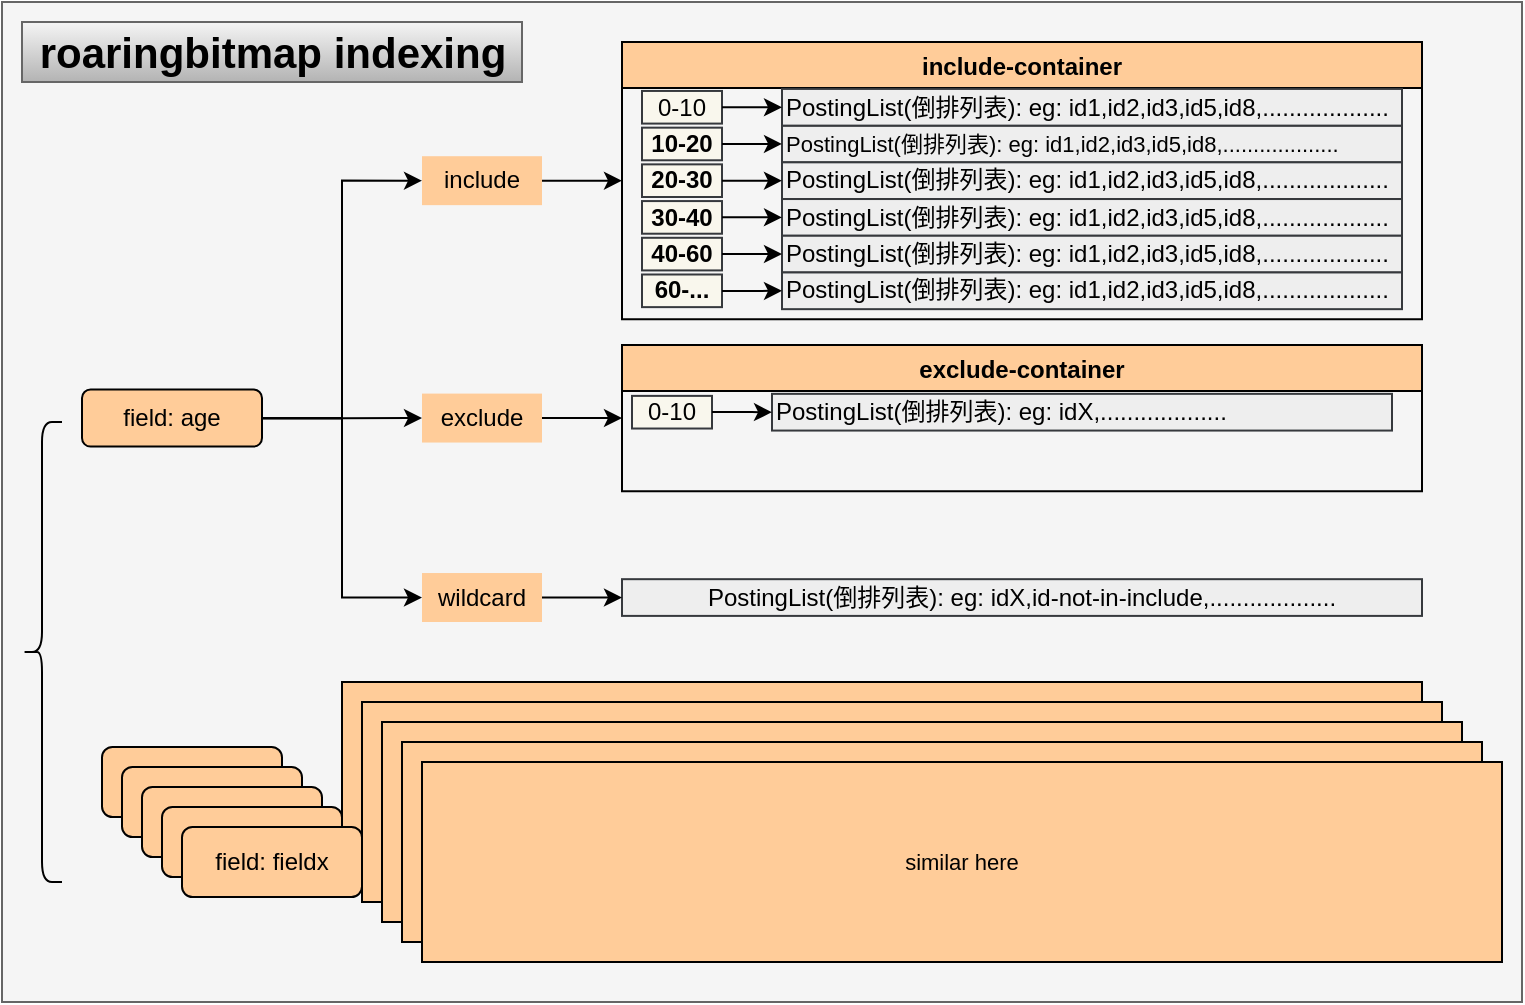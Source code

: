 <mxfile version="14.6.13" type="device"><diagram id="EhiIYZYZR8wRfZ1zWmKJ" name="第 1 页"><mxGraphModel dx="1106" dy="833" grid="1" gridSize="10" guides="1" tooltips="1" connect="1" arrows="1" fold="1" page="1" pageScale="1" pageWidth="827" pageHeight="1169" math="0" shadow="0"><root><mxCell id="0"/><mxCell id="1" parent="0"/><mxCell id="tl1zxeM5asTCEZGyk0Uj-176" value="" style="rounded=0;whiteSpace=wrap;html=1;fontSize=11;fillColor=#f5f5f5;strokeColor=#666666;fontColor=#333333;" parent="1" vertex="1"><mxGeometry x="30" y="230" width="760" height="500" as="geometry"/></mxCell><mxCell id="tl1zxeM5asTCEZGyk0Uj-56" value="" style="shape=curlyBracket;whiteSpace=wrap;html=1;rounded=1;fontSize=11;fillColor=#FFCC99;" parent="1" vertex="1"><mxGeometry x="40" y="440" width="20" height="230" as="geometry"/></mxCell><mxCell id="tl1zxeM5asTCEZGyk0Uj-95" value="same struct here" style="rounded=0;whiteSpace=wrap;html=1;fontSize=11;fillColor=#FFCC99;" parent="1" vertex="1"><mxGeometry x="200" y="570" width="540" height="100" as="geometry"/></mxCell><mxCell id="tl1zxeM5asTCEZGyk0Uj-133" value="field: roomid" style="rounded=1;whiteSpace=wrap;html=1;fillColor=#FFCC99;" parent="1" vertex="1"><mxGeometry x="80" y="602.5" width="90" height="35" as="geometry"/></mxCell><mxCell id="tl1zxeM5asTCEZGyk0Uj-150" value="same struct here" style="rounded=0;whiteSpace=wrap;html=1;fontSize=11;fillColor=#FFCC99;" parent="1" vertex="1"><mxGeometry x="210" y="580" width="540" height="100" as="geometry"/></mxCell><mxCell id="tl1zxeM5asTCEZGyk0Uj-152" value="field: roomid" style="rounded=1;whiteSpace=wrap;html=1;fillColor=#FFCC99;" parent="1" vertex="1"><mxGeometry x="90" y="612.5" width="90" height="35" as="geometry"/></mxCell><mxCell id="tl1zxeM5asTCEZGyk0Uj-153" value="same struct here" style="rounded=0;whiteSpace=wrap;html=1;fontSize=11;fillColor=#FFCC99;" parent="1" vertex="1"><mxGeometry x="220" y="590" width="540" height="100" as="geometry"/></mxCell><mxCell id="tl1zxeM5asTCEZGyk0Uj-155" value="field: roomid" style="rounded=1;whiteSpace=wrap;html=1;fillColor=#FFCC99;" parent="1" vertex="1"><mxGeometry x="100" y="622.5" width="90" height="35" as="geometry"/></mxCell><mxCell id="tl1zxeM5asTCEZGyk0Uj-156" value="same struct here" style="rounded=0;whiteSpace=wrap;html=1;fontSize=11;fillColor=#FFCC99;" parent="1" vertex="1"><mxGeometry x="230" y="600" width="540" height="100" as="geometry"/></mxCell><mxCell id="tl1zxeM5asTCEZGyk0Uj-158" value="field: roomid" style="rounded=1;whiteSpace=wrap;html=1;fillColor=#FFCC99;" parent="1" vertex="1"><mxGeometry x="110" y="632.5" width="90" height="35" as="geometry"/></mxCell><mxCell id="tl1zxeM5asTCEZGyk0Uj-159" value="similar here" style="rounded=0;whiteSpace=wrap;html=1;fontSize=11;fillColor=#FFCC99;" parent="1" vertex="1"><mxGeometry x="240" y="610" width="540" height="100" as="geometry"/></mxCell><mxCell id="tl1zxeM5asTCEZGyk0Uj-161" value="field: fieldx" style="rounded=1;whiteSpace=wrap;html=1;fillColor=#FFCC99;" parent="1" vertex="1"><mxGeometry x="120" y="642.5" width="90" height="35" as="geometry"/></mxCell><mxCell id="tl1zxeM5asTCEZGyk0Uj-5" value="include" style="text;html=1;strokeColor=none;fillColor=#FFCC99;align=center;verticalAlign=middle;whiteSpace=wrap;rounded=0;" parent="1" vertex="1"><mxGeometry x="240" y="307.105" width="60" height="24.474" as="geometry"/></mxCell><mxCell id="tl1zxeM5asTCEZGyk0Uj-6" value="exclude" style="text;html=1;strokeColor=none;fillColor=#FFCC99;align=center;verticalAlign=middle;whiteSpace=wrap;rounded=0;" parent="1" vertex="1"><mxGeometry x="240" y="425.789" width="60" height="24.474" as="geometry"/></mxCell><mxCell id="tl1zxeM5asTCEZGyk0Uj-7" value="wildcard" style="text;html=1;strokeColor=none;fillColor=#FFCC99;align=center;verticalAlign=middle;whiteSpace=wrap;rounded=0;" parent="1" vertex="1"><mxGeometry x="240" y="515.526" width="60" height="24.474" as="geometry"/></mxCell><mxCell id="tl1zxeM5asTCEZGyk0Uj-10" style="edgeStyle=orthogonalEdgeStyle;rounded=0;orthogonalLoop=1;jettySize=auto;html=1;entryX=0;entryY=0.5;entryDx=0;entryDy=0;" parent="1" source="tl1zxeM5asTCEZGyk0Uj-9" target="tl1zxeM5asTCEZGyk0Uj-5" edge="1"><mxGeometry relative="1" as="geometry"/></mxCell><mxCell id="tl1zxeM5asTCEZGyk0Uj-11" style="edgeStyle=orthogonalEdgeStyle;rounded=0;orthogonalLoop=1;jettySize=auto;html=1;entryX=0;entryY=0.5;entryDx=0;entryDy=0;" parent="1" source="tl1zxeM5asTCEZGyk0Uj-9" target="tl1zxeM5asTCEZGyk0Uj-6" edge="1"><mxGeometry relative="1" as="geometry"/></mxCell><mxCell id="tl1zxeM5asTCEZGyk0Uj-12" style="edgeStyle=orthogonalEdgeStyle;rounded=0;orthogonalLoop=1;jettySize=auto;html=1;entryX=0;entryY=0.5;entryDx=0;entryDy=0;" parent="1" source="tl1zxeM5asTCEZGyk0Uj-9" target="tl1zxeM5asTCEZGyk0Uj-7" edge="1"><mxGeometry relative="1" as="geometry"/></mxCell><mxCell id="tl1zxeM5asTCEZGyk0Uj-9" value="field: age" style="rounded=1;whiteSpace=wrap;html=1;fillColor=#FFCC99;" parent="1" vertex="1"><mxGeometry x="70" y="423.75" width="90" height="28.553" as="geometry"/></mxCell><mxCell id="tl1zxeM5asTCEZGyk0Uj-26" value="include-container" style="swimlane;fillColor=#FFCC99;" parent="1" vertex="1"><mxGeometry x="340" y="250" width="400" height="138.68" as="geometry"><mxRectangle x="360" y="-50" width="90" height="23" as="alternateBounds"/></mxGeometry></mxCell><mxCell id="tl1zxeM5asTCEZGyk0Uj-37" value="10-20" style="text;html=1;strokeColor=#36393d;fillColor=#f9f7ed;align=center;verticalAlign=middle;whiteSpace=wrap;rounded=0;fontStyle=1" parent="tl1zxeM5asTCEZGyk0Uj-26" vertex="1"><mxGeometry x="10" y="42.829" width="40" height="16.316" as="geometry"/></mxCell><mxCell id="tl1zxeM5asTCEZGyk0Uj-38" value="&lt;font style=&quot;font-size: 11px; font-weight: normal;&quot;&gt;PostingList(倒排列表): eg: id1,id2,id3,id5,id8,...................&lt;/font&gt;" style="whiteSpace=wrap;html=1;fillColor=#eeeeee;strokeColor=#36393d;rounded=0;fontStyle=1;align=left;" parent="tl1zxeM5asTCEZGyk0Uj-26" vertex="1"><mxGeometry x="80" y="41.809" width="310" height="18.355" as="geometry"/></mxCell><mxCell id="tl1zxeM5asTCEZGyk0Uj-36" style="edgeStyle=orthogonalEdgeStyle;rounded=0;orthogonalLoop=1;jettySize=auto;html=1;entryX=0;entryY=0.5;entryDx=0;entryDy=0;fontStyle=1" parent="tl1zxeM5asTCEZGyk0Uj-26" source="tl1zxeM5asTCEZGyk0Uj-37" target="tl1zxeM5asTCEZGyk0Uj-38" edge="1"><mxGeometry relative="1" as="geometry"/></mxCell><mxCell id="tl1zxeM5asTCEZGyk0Uj-39" value="20-30" style="text;html=1;strokeColor=#36393d;fillColor=#f9f7ed;align=center;verticalAlign=middle;whiteSpace=wrap;rounded=0;fontStyle=1" parent="tl1zxeM5asTCEZGyk0Uj-26" vertex="1"><mxGeometry x="10" y="61.184" width="40" height="16.316" as="geometry"/></mxCell><mxCell id="tl1zxeM5asTCEZGyk0Uj-40" value="&lt;span style=&quot;font-weight: normal;&quot;&gt;PostingList(倒排列表): eg: id1,id2,id3,id5,id8,...................&lt;/span&gt;" style="whiteSpace=wrap;html=1;fillColor=#eeeeee;strokeColor=#36393d;rounded=0;fontStyle=1;align=left;" parent="tl1zxeM5asTCEZGyk0Uj-26" vertex="1"><mxGeometry x="80" y="60.164" width="310" height="18.355" as="geometry"/></mxCell><mxCell id="tl1zxeM5asTCEZGyk0Uj-41" style="edgeStyle=orthogonalEdgeStyle;rounded=0;orthogonalLoop=1;jettySize=auto;html=1;entryX=0;entryY=0.5;entryDx=0;entryDy=0;fontStyle=1" parent="tl1zxeM5asTCEZGyk0Uj-26" source="tl1zxeM5asTCEZGyk0Uj-39" target="tl1zxeM5asTCEZGyk0Uj-40" edge="1"><mxGeometry relative="1" as="geometry"/></mxCell><mxCell id="tl1zxeM5asTCEZGyk0Uj-42" value="30-40" style="text;html=1;strokeColor=#36393d;fillColor=#f9f7ed;align=center;verticalAlign=middle;whiteSpace=wrap;rounded=0;fontStyle=1" parent="tl1zxeM5asTCEZGyk0Uj-26" vertex="1"><mxGeometry x="10" y="79.539" width="40" height="16.316" as="geometry"/></mxCell><mxCell id="tl1zxeM5asTCEZGyk0Uj-43" value="&lt;span style=&quot;font-weight: normal;&quot;&gt;PostingList(倒排列表): eg: id1,id2,id3,id5,id8,...................&lt;/span&gt;" style="whiteSpace=wrap;html=1;fillColor=#eeeeee;strokeColor=#36393d;rounded=0;fontStyle=1;align=left;" parent="tl1zxeM5asTCEZGyk0Uj-26" vertex="1"><mxGeometry x="80" y="78.52" width="310" height="18.355" as="geometry"/></mxCell><mxCell id="tl1zxeM5asTCEZGyk0Uj-44" style="edgeStyle=orthogonalEdgeStyle;rounded=0;orthogonalLoop=1;jettySize=auto;html=1;entryX=0;entryY=0.5;entryDx=0;entryDy=0;fontStyle=1" parent="tl1zxeM5asTCEZGyk0Uj-26" source="tl1zxeM5asTCEZGyk0Uj-42" target="tl1zxeM5asTCEZGyk0Uj-43" edge="1"><mxGeometry relative="1" as="geometry"/></mxCell><mxCell id="tl1zxeM5asTCEZGyk0Uj-45" value="40-60" style="text;html=1;strokeColor=#36393d;fillColor=#f9f7ed;align=center;verticalAlign=middle;whiteSpace=wrap;rounded=0;fontStyle=1" parent="tl1zxeM5asTCEZGyk0Uj-26" vertex="1"><mxGeometry x="10" y="97.895" width="40" height="16.316" as="geometry"/></mxCell><mxCell id="tl1zxeM5asTCEZGyk0Uj-46" value="&lt;span style=&quot;font-weight: normal;&quot;&gt;PostingList(倒排列表): eg: id1,id2,id3,id5,id8,...................&lt;/span&gt;" style="whiteSpace=wrap;html=1;fillColor=#eeeeee;strokeColor=#36393d;rounded=0;fontStyle=1;align=left;" parent="tl1zxeM5asTCEZGyk0Uj-26" vertex="1"><mxGeometry x="80" y="96.875" width="310" height="18.355" as="geometry"/></mxCell><mxCell id="tl1zxeM5asTCEZGyk0Uj-47" style="edgeStyle=orthogonalEdgeStyle;rounded=0;orthogonalLoop=1;jettySize=auto;html=1;entryX=0;entryY=0.5;entryDx=0;entryDy=0;fontStyle=1" parent="tl1zxeM5asTCEZGyk0Uj-26" source="tl1zxeM5asTCEZGyk0Uj-45" target="tl1zxeM5asTCEZGyk0Uj-46" edge="1"><mxGeometry relative="1" as="geometry"/></mxCell><mxCell id="tl1zxeM5asTCEZGyk0Uj-48" value="60-..." style="text;html=1;strokeColor=#36393d;fillColor=#f9f7ed;align=center;verticalAlign=middle;whiteSpace=wrap;rounded=0;fontStyle=1" parent="tl1zxeM5asTCEZGyk0Uj-26" vertex="1"><mxGeometry x="10" y="116.25" width="40" height="16.316" as="geometry"/></mxCell><mxCell id="tl1zxeM5asTCEZGyk0Uj-49" value="&lt;span style=&quot;font-weight: normal;&quot;&gt;PostingList(倒排列表): eg: id1,id2,id3,id5,id8,...................&lt;/span&gt;" style="whiteSpace=wrap;html=1;fillColor=#eeeeee;strokeColor=#36393d;rounded=0;fontStyle=1;align=left;" parent="tl1zxeM5asTCEZGyk0Uj-26" vertex="1"><mxGeometry x="80" y="115.23" width="310" height="18.355" as="geometry"/></mxCell><mxCell id="tl1zxeM5asTCEZGyk0Uj-50" style="edgeStyle=orthogonalEdgeStyle;rounded=0;orthogonalLoop=1;jettySize=auto;html=1;entryX=0;entryY=0.5;entryDx=0;entryDy=0;fontStyle=1" parent="tl1zxeM5asTCEZGyk0Uj-26" source="tl1zxeM5asTCEZGyk0Uj-48" target="tl1zxeM5asTCEZGyk0Uj-49" edge="1"><mxGeometry relative="1" as="geometry"/></mxCell><mxCell id="tl1zxeM5asTCEZGyk0Uj-51" value="" style="group" parent="tl1zxeM5asTCEZGyk0Uj-26" vertex="1" connectable="0"><mxGeometry x="10" y="23.454" width="380" height="18.355" as="geometry"/></mxCell><mxCell id="tl1zxeM5asTCEZGyk0Uj-33" value="0-10" style="text;html=1;strokeColor=#36393d;fillColor=#f9f7ed;align=center;verticalAlign=middle;whiteSpace=wrap;rounded=0;" parent="tl1zxeM5asTCEZGyk0Uj-51" vertex="1"><mxGeometry y="1.02" width="40" height="16.316" as="geometry"/></mxCell><mxCell id="tl1zxeM5asTCEZGyk0Uj-34" value="PostingList(倒排列表): eg: id1,id2,id3,id5,id8,..................." style="whiteSpace=wrap;html=1;fillColor=#eeeeee;strokeColor=#36393d;rounded=0;align=left;" parent="tl1zxeM5asTCEZGyk0Uj-51" vertex="1"><mxGeometry x="70" width="310" height="18.355" as="geometry"/></mxCell><mxCell id="tl1zxeM5asTCEZGyk0Uj-35" style="edgeStyle=orthogonalEdgeStyle;rounded=0;orthogonalLoop=1;jettySize=auto;html=1;entryX=0;entryY=0.5;entryDx=0;entryDy=0;" parent="tl1zxeM5asTCEZGyk0Uj-51" source="tl1zxeM5asTCEZGyk0Uj-33" target="tl1zxeM5asTCEZGyk0Uj-34" edge="1"><mxGeometry relative="1" as="geometry"/></mxCell><mxCell id="tl1zxeM5asTCEZGyk0Uj-27" style="edgeStyle=orthogonalEdgeStyle;rounded=0;orthogonalLoop=1;jettySize=auto;html=1;entryX=0;entryY=0.5;entryDx=0;entryDy=0;" parent="1" source="tl1zxeM5asTCEZGyk0Uj-5" target="tl1zxeM5asTCEZGyk0Uj-26" edge="1"><mxGeometry relative="1" as="geometry"/></mxCell><mxCell id="tl1zxeM5asTCEZGyk0Uj-28" value="exclude-container" style="swimlane;fillColor=#FFCC99;" parent="1" vertex="1"><mxGeometry x="340" y="401.45" width="400" height="73.16" as="geometry"><mxRectangle x="350" y="173.5" width="90" height="23" as="alternateBounds"/></mxGeometry></mxCell><mxCell id="tl1zxeM5asTCEZGyk0Uj-52" value="" style="group" parent="tl1zxeM5asTCEZGyk0Uj-28" vertex="1" connectable="0"><mxGeometry x="5" y="24.474" width="380" height="18.355" as="geometry"/></mxCell><mxCell id="tl1zxeM5asTCEZGyk0Uj-53" value="0-10" style="text;html=1;strokeColor=#36393d;fillColor=#f9f7ed;align=center;verticalAlign=middle;whiteSpace=wrap;rounded=0;" parent="tl1zxeM5asTCEZGyk0Uj-52" vertex="1"><mxGeometry y="1.02" width="40" height="16.316" as="geometry"/></mxCell><mxCell id="tl1zxeM5asTCEZGyk0Uj-54" value="PostingList(倒排列表): eg: idX,..................." style="whiteSpace=wrap;html=1;fillColor=#eeeeee;strokeColor=#36393d;rounded=0;align=left;" parent="tl1zxeM5asTCEZGyk0Uj-52" vertex="1"><mxGeometry x="70" width="310" height="18.355" as="geometry"/></mxCell><mxCell id="tl1zxeM5asTCEZGyk0Uj-55" style="edgeStyle=orthogonalEdgeStyle;rounded=0;orthogonalLoop=1;jettySize=auto;html=1;entryX=0;entryY=0.5;entryDx=0;entryDy=0;" parent="tl1zxeM5asTCEZGyk0Uj-52" source="tl1zxeM5asTCEZGyk0Uj-53" target="tl1zxeM5asTCEZGyk0Uj-54" edge="1"><mxGeometry relative="1" as="geometry"/></mxCell><mxCell id="tl1zxeM5asTCEZGyk0Uj-29" style="edgeStyle=orthogonalEdgeStyle;rounded=0;orthogonalLoop=1;jettySize=auto;html=1;entryX=0;entryY=0.5;entryDx=0;entryDy=0;" parent="1" source="tl1zxeM5asTCEZGyk0Uj-6" target="tl1zxeM5asTCEZGyk0Uj-28" edge="1"><mxGeometry relative="1" as="geometry"/></mxCell><mxCell id="tl1zxeM5asTCEZGyk0Uj-31" value="PostingList(倒排列表): eg: idX,id-not-in-include,..................." style="whiteSpace=wrap;html=1;fillColor=#eeeeee;strokeColor=#36393d;rounded=0;" parent="1" vertex="1"><mxGeometry x="340" y="518.59" width="400" height="18.36" as="geometry"/></mxCell><mxCell id="tl1zxeM5asTCEZGyk0Uj-32" value="" style="edgeStyle=orthogonalEdgeStyle;rounded=0;orthogonalLoop=1;jettySize=auto;html=1;" parent="1" source="tl1zxeM5asTCEZGyk0Uj-7" target="tl1zxeM5asTCEZGyk0Uj-31" edge="1"><mxGeometry relative="1" as="geometry"/></mxCell><mxCell id="tl1zxeM5asTCEZGyk0Uj-174" value="roaringbitmap indexing" style="text;html=1;align=center;verticalAlign=middle;resizable=0;points=[];autosize=1;strokeColor=#666666;fillColor=#f5f5f5;fontSize=21;flipV=0;flipH=0;fontStyle=1;gradientColor=#b3b3b3;" parent="1" vertex="1"><mxGeometry x="40" y="240" width="250" height="30" as="geometry"/></mxCell></root></mxGraphModel></diagram></mxfile>